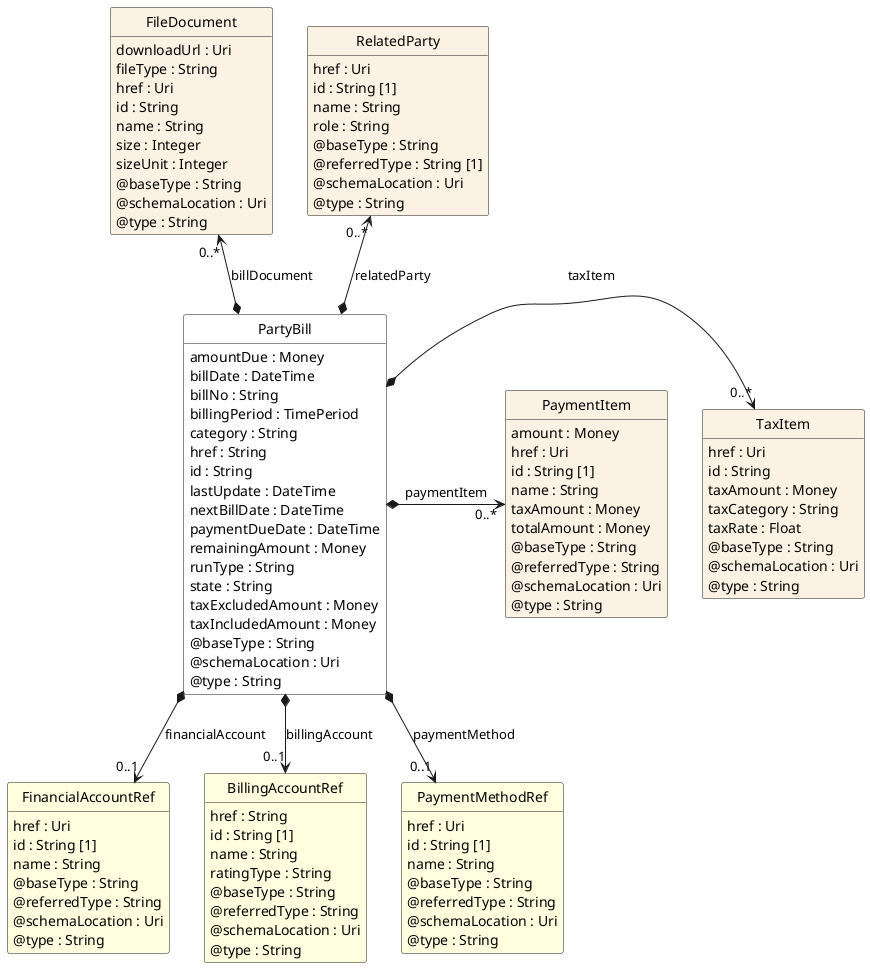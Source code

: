 @startuml
hide circle
hide methods
hide stereotype
show <<Enumeration>> stereotype
skinparam class {
   BackgroundColor<<Enumeration>> #E6F5F7
   BackgroundColor<<Ref>> #FFFFE0
   BackgroundColor<<Pivot>> #FFFFFFF
   BackgroundColor<<SimpleType>> #E2F0DA
   BackgroundColor #FCF2E3
}

class PartyBill <<Pivot>> {
    amountDue : Money
    billDate : DateTime
    billNo : String
    billingPeriod : TimePeriod
    category : String
    href : String
    id : String
    lastUpdate : DateTime
    nextBillDate : DateTime
    paymentDueDate : DateTime
    remainingAmount : Money
    runType : String
    state : String
    taxExcludedAmount : Money
    taxIncludedAmount : Money
    @baseType : String
    @schemaLocation : Uri
    @type : String
}

class TaxItem  {
    href : Uri
    id : String
    taxAmount : Money
    taxCategory : String
    taxRate : Float
    @baseType : String
    @schemaLocation : Uri
    @type : String
}

class FinancialAccountRef  <<Ref>> {
    href : Uri
    id : String [1]
    name : String
    @baseType : String
    @referredType : String
    @schemaLocation : Uri
    @type : String
}

class BillingAccountRef  <<Ref>> {
    href : String
    id : String [1]
    name : String
    ratingType : String
    @baseType : String
    @referredType : String
    @schemaLocation : Uri
    @type : String
}

class PaymentItem  {
    amount : Money
    href : Uri
    id : String [1]
    name : String
    taxAmount : Money
    totalAmount : Money
    @baseType : String
    @referredType : String
    @schemaLocation : Uri
    @type : String
}

class FileDocument  {
    downloadUrl : Uri
    fileType : String
    href : Uri
    id : String
    name : String
    size : Integer
    sizeUnit : Integer
    @baseType : String
    @schemaLocation : Uri
    @type : String
}

class RelatedParty  {
    href : Uri
    id : String [1]
    name : String
    role : String
    @baseType : String
    @referredType : String [1]
    @schemaLocation : Uri
    @type : String
}

class PaymentMethodRef  <<Ref>> {
    href : Uri
    id : String [1]
    name : String
    @baseType : String
    @referredType : String
    @schemaLocation : Uri
    @type : String
}

TaxItem "0..*" <-left-* PartyBill : taxItem

PartyBill *-right-> "0..*" PaymentItem : paymentItem

FileDocument "0..*" <--* PartyBill : billDocument

RelatedParty "0..*" <--* PartyBill : relatedParty

PartyBill *-->  "0..1" BillingAccountRef : billingAccount

PartyBill *-->  "0..1" PaymentMethodRef : paymentMethod

PartyBill *-->  "0..1" FinancialAccountRef : financialAccount

@enduml